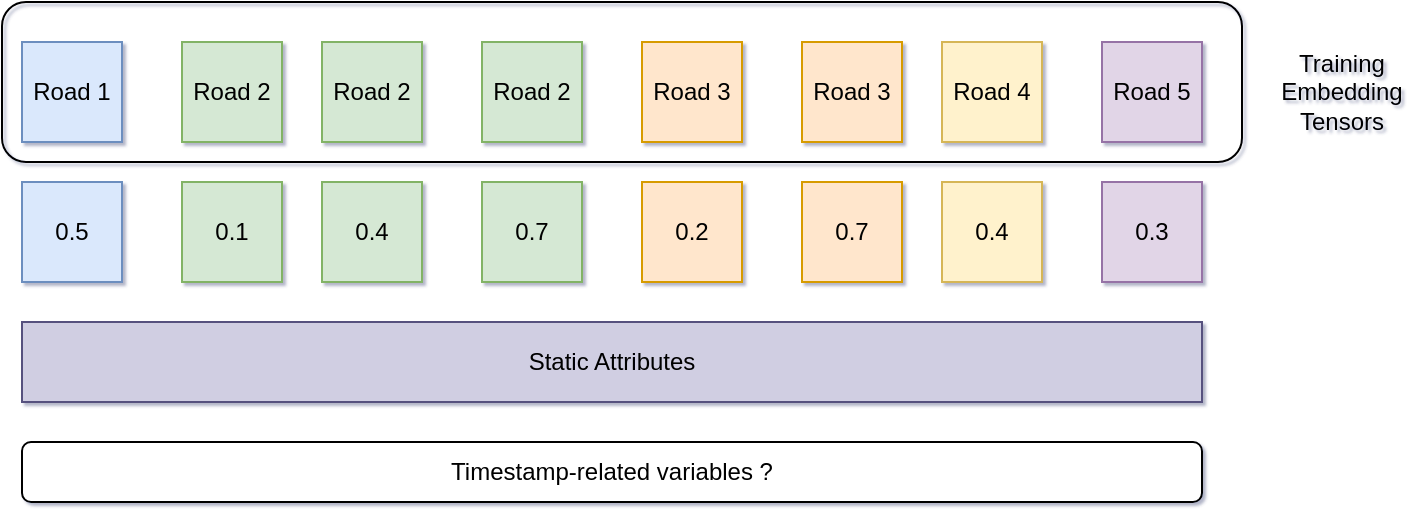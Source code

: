 <mxfile version="24.0.1" type="github">
  <diagram name="第 1 页" id="5dJwLk8Gxz98wZAUUn6p">
    <mxGraphModel dx="1434" dy="710" grid="1" gridSize="10" guides="1" tooltips="1" connect="1" arrows="1" fold="1" page="1" pageScale="1" pageWidth="827" pageHeight="1169" background="#ffffff" math="0" shadow="1">
      <root>
        <mxCell id="0" />
        <mxCell id="1" parent="0" />
        <mxCell id="bqW3NGwoyvMutJntiLqf-2" value="Road 1" style="whiteSpace=wrap;html=1;aspect=fixed;fillColor=#dae8fc;strokeColor=#6c8ebf;" parent="1" vertex="1">
          <mxGeometry x="90" y="240" width="50" height="50" as="geometry" />
        </mxCell>
        <mxCell id="bqW3NGwoyvMutJntiLqf-3" value="Road 2" style="whiteSpace=wrap;html=1;aspect=fixed;fillColor=#d5e8d4;strokeColor=#82b366;" parent="1" vertex="1">
          <mxGeometry x="170" y="240" width="50" height="50" as="geometry" />
        </mxCell>
        <mxCell id="bqW3NGwoyvMutJntiLqf-4" value="Road 2" style="whiteSpace=wrap;html=1;aspect=fixed;fillColor=#d5e8d4;strokeColor=#82b366;" parent="1" vertex="1">
          <mxGeometry x="240" y="240" width="50" height="50" as="geometry" />
        </mxCell>
        <mxCell id="bqW3NGwoyvMutJntiLqf-5" value="Road 2" style="whiteSpace=wrap;html=1;aspect=fixed;fillColor=#d5e8d4;strokeColor=#82b366;" parent="1" vertex="1">
          <mxGeometry x="320" y="240" width="50" height="50" as="geometry" />
        </mxCell>
        <mxCell id="bqW3NGwoyvMutJntiLqf-6" value="Road 3" style="whiteSpace=wrap;html=1;aspect=fixed;fillColor=#ffe6cc;strokeColor=#d79b00;" parent="1" vertex="1">
          <mxGeometry x="400" y="240" width="50" height="50" as="geometry" />
        </mxCell>
        <mxCell id="bqW3NGwoyvMutJntiLqf-7" value="Road 3" style="whiteSpace=wrap;html=1;aspect=fixed;fillColor=#ffe6cc;strokeColor=#d79b00;" parent="1" vertex="1">
          <mxGeometry x="480" y="240" width="50" height="50" as="geometry" />
        </mxCell>
        <mxCell id="bqW3NGwoyvMutJntiLqf-8" value="Road 4" style="whiteSpace=wrap;html=1;aspect=fixed;fillColor=#fff2cc;strokeColor=#d6b656;" parent="1" vertex="1">
          <mxGeometry x="550" y="240" width="50" height="50" as="geometry" />
        </mxCell>
        <mxCell id="bqW3NGwoyvMutJntiLqf-9" value="Road 5" style="whiteSpace=wrap;html=1;aspect=fixed;fillColor=#e1d5e7;strokeColor=#9673a6;" parent="1" vertex="1">
          <mxGeometry x="630" y="240" width="50" height="50" as="geometry" />
        </mxCell>
        <mxCell id="bqW3NGwoyvMutJntiLqf-11" value="0.5" style="whiteSpace=wrap;html=1;aspect=fixed;fillColor=#dae8fc;strokeColor=#6c8ebf;" parent="1" vertex="1">
          <mxGeometry x="90" y="310" width="50" height="50" as="geometry" />
        </mxCell>
        <mxCell id="bqW3NGwoyvMutJntiLqf-12" value="0.1" style="whiteSpace=wrap;html=1;aspect=fixed;fillColor=#d5e8d4;strokeColor=#82b366;" parent="1" vertex="1">
          <mxGeometry x="170" y="310" width="50" height="50" as="geometry" />
        </mxCell>
        <mxCell id="bqW3NGwoyvMutJntiLqf-13" value="0.4" style="whiteSpace=wrap;html=1;aspect=fixed;fillColor=#d5e8d4;strokeColor=#82b366;" parent="1" vertex="1">
          <mxGeometry x="240" y="310" width="50" height="50" as="geometry" />
        </mxCell>
        <mxCell id="bqW3NGwoyvMutJntiLqf-14" value="0.7" style="whiteSpace=wrap;html=1;aspect=fixed;fillColor=#d5e8d4;strokeColor=#82b366;" parent="1" vertex="1">
          <mxGeometry x="320" y="310" width="50" height="50" as="geometry" />
        </mxCell>
        <mxCell id="bqW3NGwoyvMutJntiLqf-15" value="0.2" style="whiteSpace=wrap;html=1;aspect=fixed;fillColor=#ffe6cc;strokeColor=#d79b00;" parent="1" vertex="1">
          <mxGeometry x="400" y="310" width="50" height="50" as="geometry" />
        </mxCell>
        <mxCell id="bqW3NGwoyvMutJntiLqf-16" value="0.7" style="whiteSpace=wrap;html=1;aspect=fixed;fillColor=#ffe6cc;strokeColor=#d79b00;" parent="1" vertex="1">
          <mxGeometry x="480" y="310" width="50" height="50" as="geometry" />
        </mxCell>
        <mxCell id="bqW3NGwoyvMutJntiLqf-17" value="0.4" style="whiteSpace=wrap;html=1;aspect=fixed;fillColor=#fff2cc;strokeColor=#d6b656;" parent="1" vertex="1">
          <mxGeometry x="550" y="310" width="50" height="50" as="geometry" />
        </mxCell>
        <mxCell id="bqW3NGwoyvMutJntiLqf-18" value="0.3" style="whiteSpace=wrap;html=1;aspect=fixed;fillColor=#e1d5e7;strokeColor=#9673a6;" parent="1" vertex="1">
          <mxGeometry x="630" y="310" width="50" height="50" as="geometry" />
        </mxCell>
        <mxCell id="bqW3NGwoyvMutJntiLqf-19" value="" style="rounded=1;whiteSpace=wrap;html=1;fillColor=none;" parent="1" vertex="1">
          <mxGeometry x="80" y="220" width="620" height="80" as="geometry" />
        </mxCell>
        <mxCell id="bqW3NGwoyvMutJntiLqf-20" value="Training&lt;div&gt;Embedding&lt;/div&gt;&lt;div&gt;Tensors&lt;/div&gt;" style="text;html=1;align=center;verticalAlign=middle;whiteSpace=wrap;rounded=0;" parent="1" vertex="1">
          <mxGeometry x="720" y="250" width="60" height="30" as="geometry" />
        </mxCell>
        <mxCell id="bqW3NGwoyvMutJntiLqf-21" value="Static Attributes" style="rounded=0;whiteSpace=wrap;html=1;fillColor=#d0cee2;strokeColor=#56517e;" parent="1" vertex="1">
          <mxGeometry x="90" y="380" width="590" height="40" as="geometry" />
        </mxCell>
        <mxCell id="bqW3NGwoyvMutJntiLqf-22" value="Timestamp-related variables ?" style="rounded=1;whiteSpace=wrap;html=1;" parent="1" vertex="1">
          <mxGeometry x="90" y="440" width="590" height="30" as="geometry" />
        </mxCell>
      </root>
    </mxGraphModel>
  </diagram>
</mxfile>
